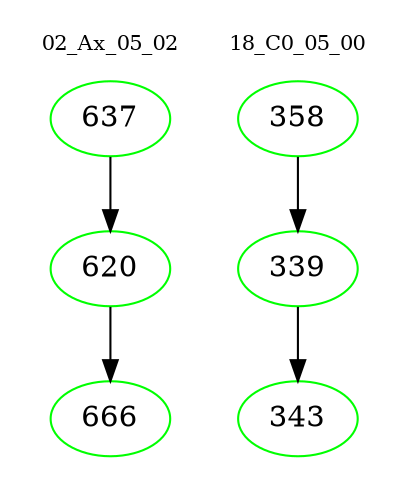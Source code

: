 digraph{
subgraph cluster_0 {
color = white
label = "02_Ax_05_02";
fontsize=10;
T0_637 [label="637", color="green"]
T0_637 -> T0_620 [color="black"]
T0_620 [label="620", color="green"]
T0_620 -> T0_666 [color="black"]
T0_666 [label="666", color="green"]
}
subgraph cluster_1 {
color = white
label = "18_C0_05_00";
fontsize=10;
T1_358 [label="358", color="green"]
T1_358 -> T1_339 [color="black"]
T1_339 [label="339", color="green"]
T1_339 -> T1_343 [color="black"]
T1_343 [label="343", color="green"]
}
}

